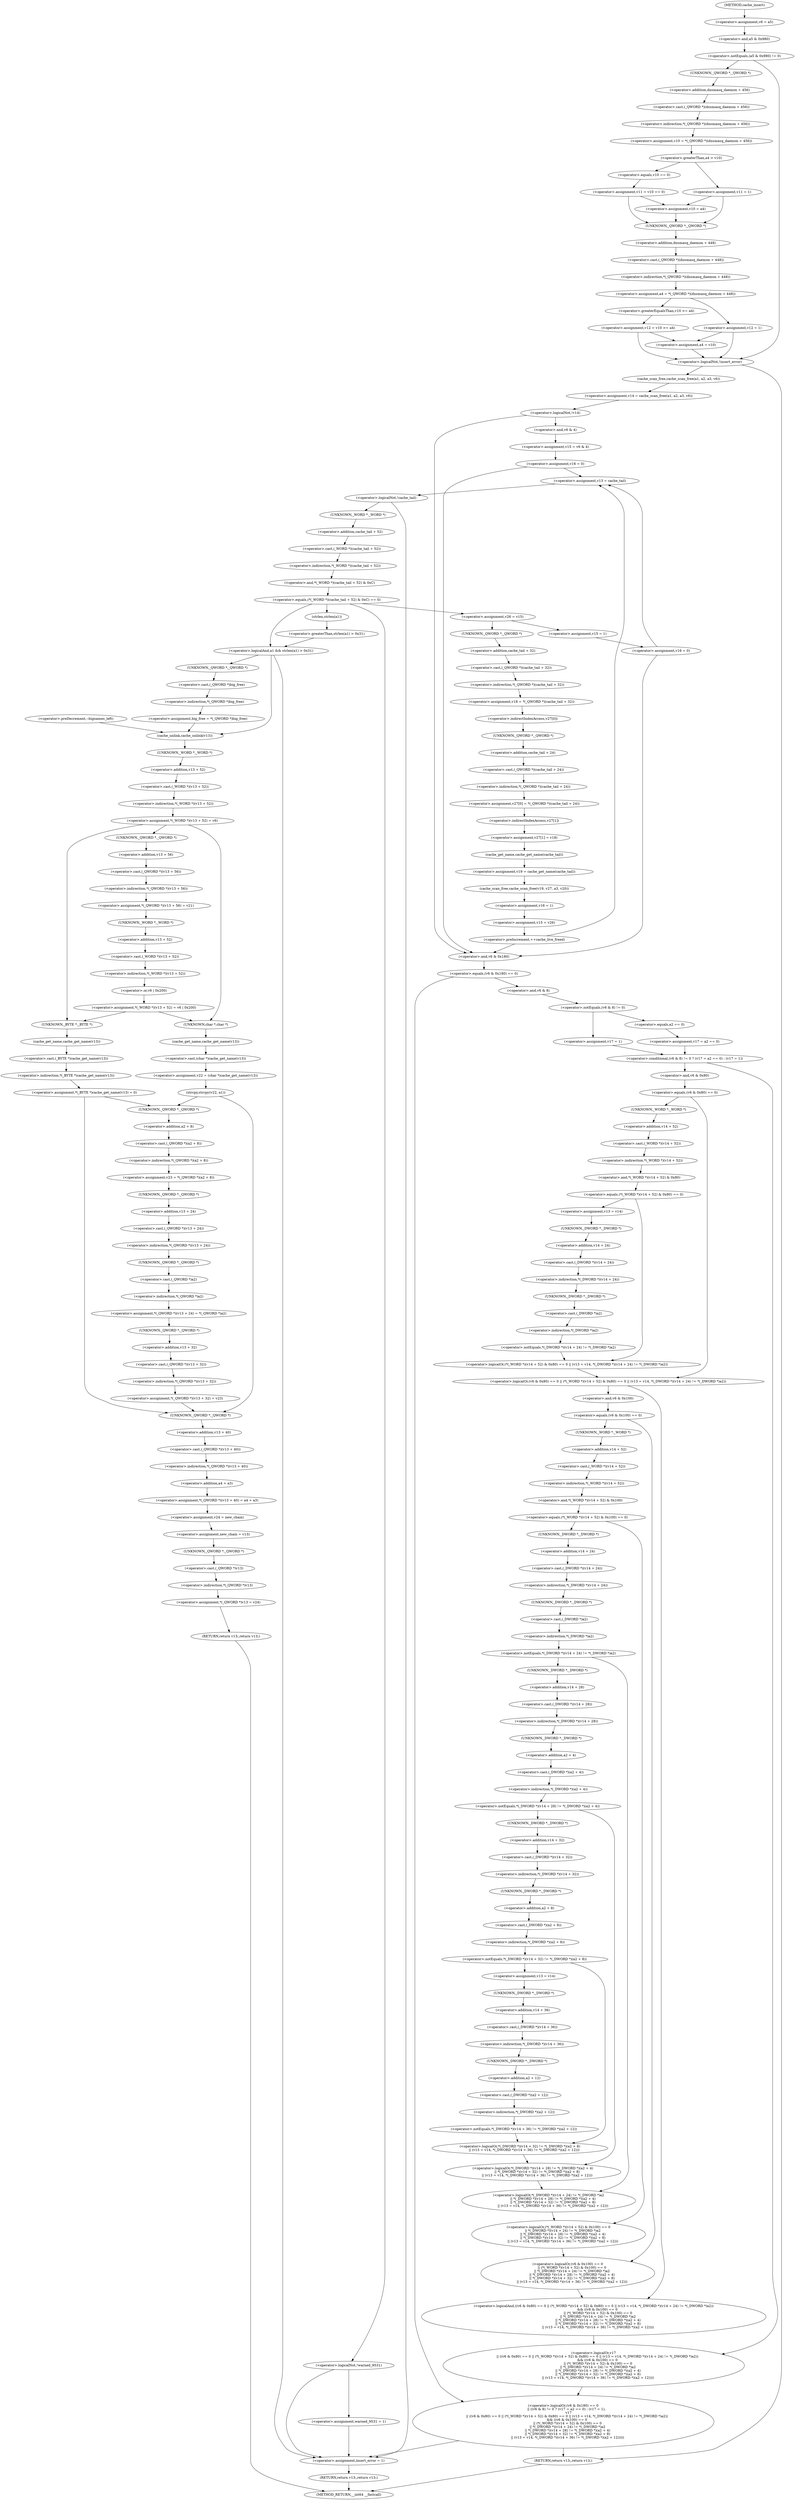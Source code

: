digraph cache_insert {  
"1000144" [label = "(<operator>.assignment,v6 = a5)" ]
"1000148" [label = "(<operator>.notEquals,(a5 & 0x980) != 0)" ]
"1000149" [label = "(<operator>.and,a5 & 0x980)" ]
"1000154" [label = "(<operator>.assignment,v10 = *(_QWORD *)(dnsmasq_daemon + 456))" ]
"1000156" [label = "(<operator>.indirection,*(_QWORD *)(dnsmasq_daemon + 456))" ]
"1000157" [label = "(<operator>.cast,(_QWORD *)(dnsmasq_daemon + 456))" ]
"1000158" [label = "(UNKNOWN,_QWORD *,_QWORD *)" ]
"1000159" [label = "(<operator>.addition,dnsmasq_daemon + 456)" ]
"1000163" [label = "(<operator>.greaterThan,a4 > v10)" ]
"1000166" [label = "(<operator>.assignment,v11 = v10 == 0)" ]
"1000168" [label = "(<operator>.equals,v10 == 0)" ]
"1000172" [label = "(<operator>.assignment,v11 = 1)" ]
"1000177" [label = "(<operator>.assignment,v10 = a4)" ]
"1000180" [label = "(<operator>.assignment,a4 = *(_QWORD *)(dnsmasq_daemon + 448))" ]
"1000182" [label = "(<operator>.indirection,*(_QWORD *)(dnsmasq_daemon + 448))" ]
"1000183" [label = "(<operator>.cast,(_QWORD *)(dnsmasq_daemon + 448))" ]
"1000184" [label = "(UNKNOWN,_QWORD *,_QWORD *)" ]
"1000185" [label = "(<operator>.addition,dnsmasq_daemon + 448)" ]
"1000190" [label = "(<operator>.assignment,v12 = v10 >= a4)" ]
"1000192" [label = "(<operator>.greaterEqualsThan,v10 >= a4)" ]
"1000196" [label = "(<operator>.assignment,v12 = 1)" ]
"1000201" [label = "(<operator>.assignment,a4 = v10)" ]
"1000206" [label = "(<operator>.logicalNot,!insert_error)" ]
"1000209" [label = "(<operator>.assignment,v14 = cache_scan_free(a1, a2, a3, v6))" ]
"1000211" [label = "(cache_scan_free,cache_scan_free(a1, a2, a3, v6))" ]
"1000217" [label = "(<operator>.logicalNot,!v14)" ]
"1000220" [label = "(<operator>.assignment,v15 = v6 & 4)" ]
"1000222" [label = "(<operator>.and,v6 & 4)" ]
"1000225" [label = "(<operator>.assignment,v16 = 0)" ]
"1000231" [label = "(<operator>.assignment,v13 = cache_tail)" ]
"1000235" [label = "(<operator>.logicalNot,!cache_tail)" ]
"1000239" [label = "(<operator>.equals,(*(_WORD *)(cache_tail + 52) & 0xC) == 0)" ]
"1000240" [label = "(<operator>.and,*(_WORD *)(cache_tail + 52) & 0xC)" ]
"1000241" [label = "(<operator>.indirection,*(_WORD *)(cache_tail + 52))" ]
"1000242" [label = "(<operator>.cast,(_WORD *)(cache_tail + 52))" ]
"1000243" [label = "(UNKNOWN,_WORD *,_WORD *)" ]
"1000244" [label = "(<operator>.addition,cache_tail + 52)" ]
"1000251" [label = "(<operator>.logicalAnd,a1 && strlen(a1) > 0x31)" ]
"1000253" [label = "(<operator>.greaterThan,strlen(a1) > 0x31)" ]
"1000254" [label = "(strlen,strlen(a1))" ]
"1000261" [label = "(<operator>.assignment,big_free = *(_QWORD *)big_free)" ]
"1000263" [label = "(<operator>.indirection,*(_QWORD *)big_free)" ]
"1000264" [label = "(<operator>.cast,(_QWORD *)big_free)" ]
"1000265" [label = "(UNKNOWN,_QWORD *,_QWORD *)" ]
"1000272" [label = "(<operator>.preDecrement,--bignames_left)" ]
"1000274" [label = "(cache_unlink,cache_unlink(v13))" ]
"1000276" [label = "(<operator>.assignment,*(_WORD *)(v13 + 52) = v6)" ]
"1000277" [label = "(<operator>.indirection,*(_WORD *)(v13 + 52))" ]
"1000278" [label = "(<operator>.cast,(_WORD *)(v13 + 52))" ]
"1000279" [label = "(UNKNOWN,_WORD *,_WORD *)" ]
"1000280" [label = "(<operator>.addition,v13 + 52)" ]
"1000287" [label = "(<operator>.assignment,*(_QWORD *)(v13 + 56) = v21)" ]
"1000288" [label = "(<operator>.indirection,*(_QWORD *)(v13 + 56))" ]
"1000289" [label = "(<operator>.cast,(_QWORD *)(v13 + 56))" ]
"1000290" [label = "(UNKNOWN,_QWORD *,_QWORD *)" ]
"1000291" [label = "(<operator>.addition,v13 + 56)" ]
"1000295" [label = "(<operator>.assignment,*(_WORD *)(v13 + 52) = v6 | 0x200)" ]
"1000296" [label = "(<operator>.indirection,*(_WORD *)(v13 + 52))" ]
"1000297" [label = "(<operator>.cast,(_WORD *)(v13 + 52))" ]
"1000298" [label = "(UNKNOWN,_WORD *,_WORD *)" ]
"1000299" [label = "(<operator>.addition,v13 + 52)" ]
"1000302" [label = "(<operator>.or,v6 | 0x200)" ]
"1000308" [label = "(<operator>.assignment,v22 = (char *)cache_get_name(v13))" ]
"1000310" [label = "(<operator>.cast,(char *)cache_get_name(v13))" ]
"1000311" [label = "(UNKNOWN,char *,char *)" ]
"1000312" [label = "(cache_get_name,cache_get_name(v13))" ]
"1000314" [label = "(strcpy,strcpy(v22, a1))" ]
"1000319" [label = "(<operator>.assignment,*(_BYTE *)cache_get_name(v13) = 0)" ]
"1000320" [label = "(<operator>.indirection,*(_BYTE *)cache_get_name(v13))" ]
"1000321" [label = "(<operator>.cast,(_BYTE *)cache_get_name(v13))" ]
"1000322" [label = "(UNKNOWN,_BYTE *,_BYTE *)" ]
"1000323" [label = "(cache_get_name,cache_get_name(v13))" ]
"1000329" [label = "(<operator>.assignment,v23 = *(_QWORD *)(a2 + 8))" ]
"1000331" [label = "(<operator>.indirection,*(_QWORD *)(a2 + 8))" ]
"1000332" [label = "(<operator>.cast,(_QWORD *)(a2 + 8))" ]
"1000333" [label = "(UNKNOWN,_QWORD *,_QWORD *)" ]
"1000334" [label = "(<operator>.addition,a2 + 8)" ]
"1000337" [label = "(<operator>.assignment,*(_QWORD *)(v13 + 24) = *(_QWORD *)a2)" ]
"1000338" [label = "(<operator>.indirection,*(_QWORD *)(v13 + 24))" ]
"1000339" [label = "(<operator>.cast,(_QWORD *)(v13 + 24))" ]
"1000340" [label = "(UNKNOWN,_QWORD *,_QWORD *)" ]
"1000341" [label = "(<operator>.addition,v13 + 24)" ]
"1000344" [label = "(<operator>.indirection,*(_QWORD *)a2)" ]
"1000345" [label = "(<operator>.cast,(_QWORD *)a2)" ]
"1000346" [label = "(UNKNOWN,_QWORD *,_QWORD *)" ]
"1000348" [label = "(<operator>.assignment,*(_QWORD *)(v13 + 32) = v23)" ]
"1000349" [label = "(<operator>.indirection,*(_QWORD *)(v13 + 32))" ]
"1000350" [label = "(<operator>.cast,(_QWORD *)(v13 + 32))" ]
"1000351" [label = "(UNKNOWN,_QWORD *,_QWORD *)" ]
"1000352" [label = "(<operator>.addition,v13 + 32)" ]
"1000356" [label = "(<operator>.assignment,*(_QWORD *)(v13 + 40) = a4 + a3)" ]
"1000357" [label = "(<operator>.indirection,*(_QWORD *)(v13 + 40))" ]
"1000358" [label = "(<operator>.cast,(_QWORD *)(v13 + 40))" ]
"1000359" [label = "(UNKNOWN,_QWORD *,_QWORD *)" ]
"1000360" [label = "(<operator>.addition,v13 + 40)" ]
"1000363" [label = "(<operator>.addition,a4 + a3)" ]
"1000366" [label = "(<operator>.assignment,v24 = new_chain)" ]
"1000369" [label = "(<operator>.assignment,new_chain = v13)" ]
"1000372" [label = "(<operator>.assignment,*(_QWORD *)v13 = v24)" ]
"1000373" [label = "(<operator>.indirection,*(_QWORD *)v13)" ]
"1000374" [label = "(<operator>.cast,(_QWORD *)v13)" ]
"1000375" [label = "(UNKNOWN,_QWORD *,_QWORD *)" ]
"1000378" [label = "(RETURN,return v13;,return v13;)" ]
"1000384" [label = "(<operator>.logicalNot,!warned_9531)" ]
"1000387" [label = "(<operator>.assignment,warned_9531 = 1)" ]
"1000391" [label = "(<operator>.assignment,v26 = v15)" ]
"1000397" [label = "(<operator>.assignment,v18 = *(_QWORD *)(cache_tail + 32))" ]
"1000399" [label = "(<operator>.indirection,*(_QWORD *)(cache_tail + 32))" ]
"1000400" [label = "(<operator>.cast,(_QWORD *)(cache_tail + 32))" ]
"1000401" [label = "(UNKNOWN,_QWORD *,_QWORD *)" ]
"1000402" [label = "(<operator>.addition,cache_tail + 32)" ]
"1000405" [label = "(<operator>.assignment,v27[0] = *(_QWORD *)(cache_tail + 24))" ]
"1000406" [label = "(<operator>.indirectIndexAccess,v27[0])" ]
"1000409" [label = "(<operator>.indirection,*(_QWORD *)(cache_tail + 24))" ]
"1000410" [label = "(<operator>.cast,(_QWORD *)(cache_tail + 24))" ]
"1000411" [label = "(UNKNOWN,_QWORD *,_QWORD *)" ]
"1000412" [label = "(<operator>.addition,cache_tail + 24)" ]
"1000415" [label = "(<operator>.assignment,v27[1] = v18)" ]
"1000416" [label = "(<operator>.indirectIndexAccess,v27[1])" ]
"1000420" [label = "(<operator>.assignment,v19 = cache_get_name(cache_tail))" ]
"1000422" [label = "(cache_get_name,cache_get_name(cache_tail))" ]
"1000424" [label = "(cache_scan_free,cache_scan_free(v19, v27, a3, v20))" ]
"1000429" [label = "(<operator>.assignment,v16 = 1)" ]
"1000432" [label = "(<operator>.assignment,v15 = v26)" ]
"1000435" [label = "(<operator>.preIncrement,++cache_live_freed)" ]
"1000439" [label = "(<operator>.assignment,v15 = 1)" ]
"1000442" [label = "(<operator>.assignment,v16 = 0)" ]
"1000446" [label = "(<operator>.logicalOr,(v6 & 0x180) == 0\n      || ((v6 & 8) != 0 ? (v17 = a2 == 0) : (v17 = 1),\n          v17\n       || ((v6 & 0x80) == 0 || (*(_WORD *)(v14 + 52) & 0x80) == 0 || (v13 = v14, *(_DWORD *)(v14 + 24) != *(_DWORD *)a2))\n       && ((v6 & 0x100) == 0\n        || (*(_WORD *)(v14 + 52) & 0x100) == 0\n        || *(_DWORD *)(v14 + 24) != *(_DWORD *)a2\n        || *(_DWORD *)(v14 + 28) != *(_DWORD *)(a2 + 4)\n        || *(_DWORD *)(v14 + 32) != *(_DWORD *)(a2 + 8)\n        || (v13 = v14, *(_DWORD *)(v14 + 36) != *(_DWORD *)(a2 + 12)))))" ]
"1000447" [label = "(<operator>.equals,(v6 & 0x180) == 0)" ]
"1000448" [label = "(<operator>.and,v6 & 0x180)" ]
"1000453" [label = "(<operator>.conditional,(v6 & 8) != 0 ? (v17 = a2 == 0) : (v17 = 1))" ]
"1000454" [label = "(<operator>.notEquals,(v6 & 8) != 0)" ]
"1000455" [label = "(<operator>.and,v6 & 8)" ]
"1000459" [label = "(<operator>.assignment,v17 = a2 == 0)" ]
"1000461" [label = "(<operator>.equals,a2 == 0)" ]
"1000464" [label = "(<operator>.assignment,v17 = 1)" ]
"1000467" [label = "(<operator>.logicalOr,v17\n       || ((v6 & 0x80) == 0 || (*(_WORD *)(v14 + 52) & 0x80) == 0 || (v13 = v14, *(_DWORD *)(v14 + 24) != *(_DWORD *)a2))\n       && ((v6 & 0x100) == 0\n        || (*(_WORD *)(v14 + 52) & 0x100) == 0\n        || *(_DWORD *)(v14 + 24) != *(_DWORD *)a2\n        || *(_DWORD *)(v14 + 28) != *(_DWORD *)(a2 + 4)\n        || *(_DWORD *)(v14 + 32) != *(_DWORD *)(a2 + 8)\n        || (v13 = v14, *(_DWORD *)(v14 + 36) != *(_DWORD *)(a2 + 12))))" ]
"1000469" [label = "(<operator>.logicalAnd,((v6 & 0x80) == 0 || (*(_WORD *)(v14 + 52) & 0x80) == 0 || (v13 = v14, *(_DWORD *)(v14 + 24) != *(_DWORD *)a2))\n       && ((v6 & 0x100) == 0\n        || (*(_WORD *)(v14 + 52) & 0x100) == 0\n        || *(_DWORD *)(v14 + 24) != *(_DWORD *)a2\n        || *(_DWORD *)(v14 + 28) != *(_DWORD *)(a2 + 4)\n        || *(_DWORD *)(v14 + 32) != *(_DWORD *)(a2 + 8)\n        || (v13 = v14, *(_DWORD *)(v14 + 36) != *(_DWORD *)(a2 + 12))))" ]
"1000470" [label = "(<operator>.logicalOr,(v6 & 0x80) == 0 || (*(_WORD *)(v14 + 52) & 0x80) == 0 || (v13 = v14, *(_DWORD *)(v14 + 24) != *(_DWORD *)a2))" ]
"1000471" [label = "(<operator>.equals,(v6 & 0x80) == 0)" ]
"1000472" [label = "(<operator>.and,v6 & 0x80)" ]
"1000476" [label = "(<operator>.logicalOr,(*(_WORD *)(v14 + 52) & 0x80) == 0 || (v13 = v14, *(_DWORD *)(v14 + 24) != *(_DWORD *)a2))" ]
"1000477" [label = "(<operator>.equals,(*(_WORD *)(v14 + 52) & 0x80) == 0)" ]
"1000478" [label = "(<operator>.and,*(_WORD *)(v14 + 52) & 0x80)" ]
"1000479" [label = "(<operator>.indirection,*(_WORD *)(v14 + 52))" ]
"1000480" [label = "(<operator>.cast,(_WORD *)(v14 + 52))" ]
"1000481" [label = "(UNKNOWN,_WORD *,_WORD *)" ]
"1000482" [label = "(<operator>.addition,v14 + 52)" ]
"1000488" [label = "(<operator>.assignment,v13 = v14)" ]
"1000491" [label = "(<operator>.notEquals,*(_DWORD *)(v14 + 24) != *(_DWORD *)a2)" ]
"1000492" [label = "(<operator>.indirection,*(_DWORD *)(v14 + 24))" ]
"1000493" [label = "(<operator>.cast,(_DWORD *)(v14 + 24))" ]
"1000494" [label = "(UNKNOWN,_DWORD *,_DWORD *)" ]
"1000495" [label = "(<operator>.addition,v14 + 24)" ]
"1000498" [label = "(<operator>.indirection,*(_DWORD *)a2)" ]
"1000499" [label = "(<operator>.cast,(_DWORD *)a2)" ]
"1000500" [label = "(UNKNOWN,_DWORD *,_DWORD *)" ]
"1000502" [label = "(<operator>.logicalOr,(v6 & 0x100) == 0\n        || (*(_WORD *)(v14 + 52) & 0x100) == 0\n        || *(_DWORD *)(v14 + 24) != *(_DWORD *)a2\n        || *(_DWORD *)(v14 + 28) != *(_DWORD *)(a2 + 4)\n        || *(_DWORD *)(v14 + 32) != *(_DWORD *)(a2 + 8)\n        || (v13 = v14, *(_DWORD *)(v14 + 36) != *(_DWORD *)(a2 + 12)))" ]
"1000503" [label = "(<operator>.equals,(v6 & 0x100) == 0)" ]
"1000504" [label = "(<operator>.and,v6 & 0x100)" ]
"1000508" [label = "(<operator>.logicalOr,(*(_WORD *)(v14 + 52) & 0x100) == 0\n        || *(_DWORD *)(v14 + 24) != *(_DWORD *)a2\n        || *(_DWORD *)(v14 + 28) != *(_DWORD *)(a2 + 4)\n        || *(_DWORD *)(v14 + 32) != *(_DWORD *)(a2 + 8)\n        || (v13 = v14, *(_DWORD *)(v14 + 36) != *(_DWORD *)(a2 + 12)))" ]
"1000509" [label = "(<operator>.equals,(*(_WORD *)(v14 + 52) & 0x100) == 0)" ]
"1000510" [label = "(<operator>.and,*(_WORD *)(v14 + 52) & 0x100)" ]
"1000511" [label = "(<operator>.indirection,*(_WORD *)(v14 + 52))" ]
"1000512" [label = "(<operator>.cast,(_WORD *)(v14 + 52))" ]
"1000513" [label = "(UNKNOWN,_WORD *,_WORD *)" ]
"1000514" [label = "(<operator>.addition,v14 + 52)" ]
"1000519" [label = "(<operator>.logicalOr,*(_DWORD *)(v14 + 24) != *(_DWORD *)a2\n        || *(_DWORD *)(v14 + 28) != *(_DWORD *)(a2 + 4)\n        || *(_DWORD *)(v14 + 32) != *(_DWORD *)(a2 + 8)\n        || (v13 = v14, *(_DWORD *)(v14 + 36) != *(_DWORD *)(a2 + 12)))" ]
"1000520" [label = "(<operator>.notEquals,*(_DWORD *)(v14 + 24) != *(_DWORD *)a2)" ]
"1000521" [label = "(<operator>.indirection,*(_DWORD *)(v14 + 24))" ]
"1000522" [label = "(<operator>.cast,(_DWORD *)(v14 + 24))" ]
"1000523" [label = "(UNKNOWN,_DWORD *,_DWORD *)" ]
"1000524" [label = "(<operator>.addition,v14 + 24)" ]
"1000527" [label = "(<operator>.indirection,*(_DWORD *)a2)" ]
"1000528" [label = "(<operator>.cast,(_DWORD *)a2)" ]
"1000529" [label = "(UNKNOWN,_DWORD *,_DWORD *)" ]
"1000531" [label = "(<operator>.logicalOr,*(_DWORD *)(v14 + 28) != *(_DWORD *)(a2 + 4)\n        || *(_DWORD *)(v14 + 32) != *(_DWORD *)(a2 + 8)\n        || (v13 = v14, *(_DWORD *)(v14 + 36) != *(_DWORD *)(a2 + 12)))" ]
"1000532" [label = "(<operator>.notEquals,*(_DWORD *)(v14 + 28) != *(_DWORD *)(a2 + 4))" ]
"1000533" [label = "(<operator>.indirection,*(_DWORD *)(v14 + 28))" ]
"1000534" [label = "(<operator>.cast,(_DWORD *)(v14 + 28))" ]
"1000535" [label = "(UNKNOWN,_DWORD *,_DWORD *)" ]
"1000536" [label = "(<operator>.addition,v14 + 28)" ]
"1000539" [label = "(<operator>.indirection,*(_DWORD *)(a2 + 4))" ]
"1000540" [label = "(<operator>.cast,(_DWORD *)(a2 + 4))" ]
"1000541" [label = "(UNKNOWN,_DWORD *,_DWORD *)" ]
"1000542" [label = "(<operator>.addition,a2 + 4)" ]
"1000545" [label = "(<operator>.logicalOr,*(_DWORD *)(v14 + 32) != *(_DWORD *)(a2 + 8)\n        || (v13 = v14, *(_DWORD *)(v14 + 36) != *(_DWORD *)(a2 + 12)))" ]
"1000546" [label = "(<operator>.notEquals,*(_DWORD *)(v14 + 32) != *(_DWORD *)(a2 + 8))" ]
"1000547" [label = "(<operator>.indirection,*(_DWORD *)(v14 + 32))" ]
"1000548" [label = "(<operator>.cast,(_DWORD *)(v14 + 32))" ]
"1000549" [label = "(UNKNOWN,_DWORD *,_DWORD *)" ]
"1000550" [label = "(<operator>.addition,v14 + 32)" ]
"1000553" [label = "(<operator>.indirection,*(_DWORD *)(a2 + 8))" ]
"1000554" [label = "(<operator>.cast,(_DWORD *)(a2 + 8))" ]
"1000555" [label = "(UNKNOWN,_DWORD *,_DWORD *)" ]
"1000556" [label = "(<operator>.addition,a2 + 8)" ]
"1000560" [label = "(<operator>.assignment,v13 = v14)" ]
"1000563" [label = "(<operator>.notEquals,*(_DWORD *)(v14 + 36) != *(_DWORD *)(a2 + 12))" ]
"1000564" [label = "(<operator>.indirection,*(_DWORD *)(v14 + 36))" ]
"1000565" [label = "(<operator>.cast,(_DWORD *)(v14 + 36))" ]
"1000566" [label = "(UNKNOWN,_DWORD *,_DWORD *)" ]
"1000567" [label = "(<operator>.addition,v14 + 36)" ]
"1000570" [label = "(<operator>.indirection,*(_DWORD *)(a2 + 12))" ]
"1000571" [label = "(<operator>.cast,(_DWORD *)(a2 + 12))" ]
"1000572" [label = "(UNKNOWN,_DWORD *,_DWORD *)" ]
"1000573" [label = "(<operator>.addition,a2 + 12)" ]
"1000579" [label = "(<operator>.assignment,insert_error = 1)" ]
"1000582" [label = "(RETURN,return v13;,return v13;)" ]
"1000584" [label = "(RETURN,return v13;,return v13;)" ]
"1000119" [label = "(METHOD,cache_insert)" ]
"1000586" [label = "(METHOD_RETURN,__int64 __fastcall)" ]
  "1000144" -> "1000149" 
  "1000148" -> "1000158" 
  "1000148" -> "1000206" 
  "1000149" -> "1000148" 
  "1000154" -> "1000163" 
  "1000156" -> "1000154" 
  "1000157" -> "1000156" 
  "1000158" -> "1000159" 
  "1000159" -> "1000157" 
  "1000163" -> "1000168" 
  "1000163" -> "1000172" 
  "1000166" -> "1000177" 
  "1000166" -> "1000184" 
  "1000168" -> "1000166" 
  "1000172" -> "1000177" 
  "1000172" -> "1000184" 
  "1000177" -> "1000184" 
  "1000180" -> "1000192" 
  "1000180" -> "1000196" 
  "1000182" -> "1000180" 
  "1000183" -> "1000182" 
  "1000184" -> "1000185" 
  "1000185" -> "1000183" 
  "1000190" -> "1000201" 
  "1000190" -> "1000206" 
  "1000192" -> "1000190" 
  "1000196" -> "1000201" 
  "1000196" -> "1000206" 
  "1000201" -> "1000206" 
  "1000206" -> "1000211" 
  "1000206" -> "1000584" 
  "1000209" -> "1000217" 
  "1000211" -> "1000209" 
  "1000217" -> "1000222" 
  "1000217" -> "1000448" 
  "1000220" -> "1000225" 
  "1000222" -> "1000220" 
  "1000225" -> "1000231" 
  "1000225" -> "1000448" 
  "1000231" -> "1000235" 
  "1000235" -> "1000243" 
  "1000235" -> "1000579" 
  "1000239" -> "1000251" 
  "1000239" -> "1000254" 
  "1000239" -> "1000384" 
  "1000239" -> "1000391" 
  "1000240" -> "1000239" 
  "1000241" -> "1000240" 
  "1000242" -> "1000241" 
  "1000243" -> "1000244" 
  "1000244" -> "1000242" 
  "1000251" -> "1000265" 
  "1000251" -> "1000579" 
  "1000251" -> "1000274" 
  "1000253" -> "1000251" 
  "1000254" -> "1000253" 
  "1000261" -> "1000274" 
  "1000263" -> "1000261" 
  "1000264" -> "1000263" 
  "1000265" -> "1000264" 
  "1000272" -> "1000274" 
  "1000274" -> "1000279" 
  "1000276" -> "1000290" 
  "1000276" -> "1000322" 
  "1000276" -> "1000311" 
  "1000277" -> "1000276" 
  "1000278" -> "1000277" 
  "1000279" -> "1000280" 
  "1000280" -> "1000278" 
  "1000287" -> "1000298" 
  "1000288" -> "1000287" 
  "1000289" -> "1000288" 
  "1000290" -> "1000291" 
  "1000291" -> "1000289" 
  "1000295" -> "1000322" 
  "1000295" -> "1000311" 
  "1000296" -> "1000302" 
  "1000297" -> "1000296" 
  "1000298" -> "1000299" 
  "1000299" -> "1000297" 
  "1000302" -> "1000295" 
  "1000308" -> "1000314" 
  "1000310" -> "1000308" 
  "1000311" -> "1000312" 
  "1000312" -> "1000310" 
  "1000314" -> "1000359" 
  "1000314" -> "1000333" 
  "1000319" -> "1000359" 
  "1000319" -> "1000333" 
  "1000320" -> "1000319" 
  "1000321" -> "1000320" 
  "1000322" -> "1000323" 
  "1000323" -> "1000321" 
  "1000329" -> "1000340" 
  "1000331" -> "1000329" 
  "1000332" -> "1000331" 
  "1000333" -> "1000334" 
  "1000334" -> "1000332" 
  "1000337" -> "1000351" 
  "1000338" -> "1000346" 
  "1000339" -> "1000338" 
  "1000340" -> "1000341" 
  "1000341" -> "1000339" 
  "1000344" -> "1000337" 
  "1000345" -> "1000344" 
  "1000346" -> "1000345" 
  "1000348" -> "1000359" 
  "1000349" -> "1000348" 
  "1000350" -> "1000349" 
  "1000351" -> "1000352" 
  "1000352" -> "1000350" 
  "1000356" -> "1000366" 
  "1000357" -> "1000363" 
  "1000358" -> "1000357" 
  "1000359" -> "1000360" 
  "1000360" -> "1000358" 
  "1000363" -> "1000356" 
  "1000366" -> "1000369" 
  "1000369" -> "1000375" 
  "1000372" -> "1000378" 
  "1000373" -> "1000372" 
  "1000374" -> "1000373" 
  "1000375" -> "1000374" 
  "1000378" -> "1000586" 
  "1000384" -> "1000387" 
  "1000384" -> "1000579" 
  "1000387" -> "1000579" 
  "1000391" -> "1000401" 
  "1000391" -> "1000439" 
  "1000397" -> "1000406" 
  "1000399" -> "1000397" 
  "1000400" -> "1000399" 
  "1000401" -> "1000402" 
  "1000402" -> "1000400" 
  "1000405" -> "1000416" 
  "1000406" -> "1000411" 
  "1000409" -> "1000405" 
  "1000410" -> "1000409" 
  "1000411" -> "1000412" 
  "1000412" -> "1000410" 
  "1000415" -> "1000422" 
  "1000416" -> "1000415" 
  "1000420" -> "1000424" 
  "1000422" -> "1000420" 
  "1000424" -> "1000429" 
  "1000429" -> "1000432" 
  "1000432" -> "1000435" 
  "1000435" -> "1000231" 
  "1000435" -> "1000448" 
  "1000439" -> "1000442" 
  "1000442" -> "1000231" 
  "1000442" -> "1000448" 
  "1000446" -> "1000579" 
  "1000446" -> "1000584" 
  "1000447" -> "1000446" 
  "1000447" -> "1000455" 
  "1000448" -> "1000447" 
  "1000453" -> "1000467" 
  "1000453" -> "1000472" 
  "1000454" -> "1000461" 
  "1000454" -> "1000464" 
  "1000455" -> "1000454" 
  "1000459" -> "1000453" 
  "1000461" -> "1000459" 
  "1000464" -> "1000453" 
  "1000467" -> "1000446" 
  "1000469" -> "1000467" 
  "1000470" -> "1000469" 
  "1000470" -> "1000504" 
  "1000471" -> "1000481" 
  "1000471" -> "1000470" 
  "1000472" -> "1000471" 
  "1000476" -> "1000470" 
  "1000477" -> "1000476" 
  "1000477" -> "1000488" 
  "1000478" -> "1000477" 
  "1000479" -> "1000478" 
  "1000480" -> "1000479" 
  "1000481" -> "1000482" 
  "1000482" -> "1000480" 
  "1000488" -> "1000494" 
  "1000491" -> "1000476" 
  "1000492" -> "1000500" 
  "1000493" -> "1000492" 
  "1000494" -> "1000495" 
  "1000495" -> "1000493" 
  "1000498" -> "1000491" 
  "1000499" -> "1000498" 
  "1000500" -> "1000499" 
  "1000502" -> "1000469" 
  "1000503" -> "1000513" 
  "1000503" -> "1000502" 
  "1000504" -> "1000503" 
  "1000508" -> "1000502" 
  "1000509" -> "1000523" 
  "1000509" -> "1000508" 
  "1000510" -> "1000509" 
  "1000511" -> "1000510" 
  "1000512" -> "1000511" 
  "1000513" -> "1000514" 
  "1000514" -> "1000512" 
  "1000519" -> "1000508" 
  "1000520" -> "1000535" 
  "1000520" -> "1000519" 
  "1000521" -> "1000529" 
  "1000522" -> "1000521" 
  "1000523" -> "1000524" 
  "1000524" -> "1000522" 
  "1000527" -> "1000520" 
  "1000528" -> "1000527" 
  "1000529" -> "1000528" 
  "1000531" -> "1000519" 
  "1000532" -> "1000549" 
  "1000532" -> "1000531" 
  "1000533" -> "1000541" 
  "1000534" -> "1000533" 
  "1000535" -> "1000536" 
  "1000536" -> "1000534" 
  "1000539" -> "1000532" 
  "1000540" -> "1000539" 
  "1000541" -> "1000542" 
  "1000542" -> "1000540" 
  "1000545" -> "1000531" 
  "1000546" -> "1000545" 
  "1000546" -> "1000560" 
  "1000547" -> "1000555" 
  "1000548" -> "1000547" 
  "1000549" -> "1000550" 
  "1000550" -> "1000548" 
  "1000553" -> "1000546" 
  "1000554" -> "1000553" 
  "1000555" -> "1000556" 
  "1000556" -> "1000554" 
  "1000560" -> "1000566" 
  "1000563" -> "1000545" 
  "1000564" -> "1000572" 
  "1000565" -> "1000564" 
  "1000566" -> "1000567" 
  "1000567" -> "1000565" 
  "1000570" -> "1000563" 
  "1000571" -> "1000570" 
  "1000572" -> "1000573" 
  "1000573" -> "1000571" 
  "1000579" -> "1000582" 
  "1000582" -> "1000586" 
  "1000584" -> "1000586" 
  "1000119" -> "1000144" 
}
